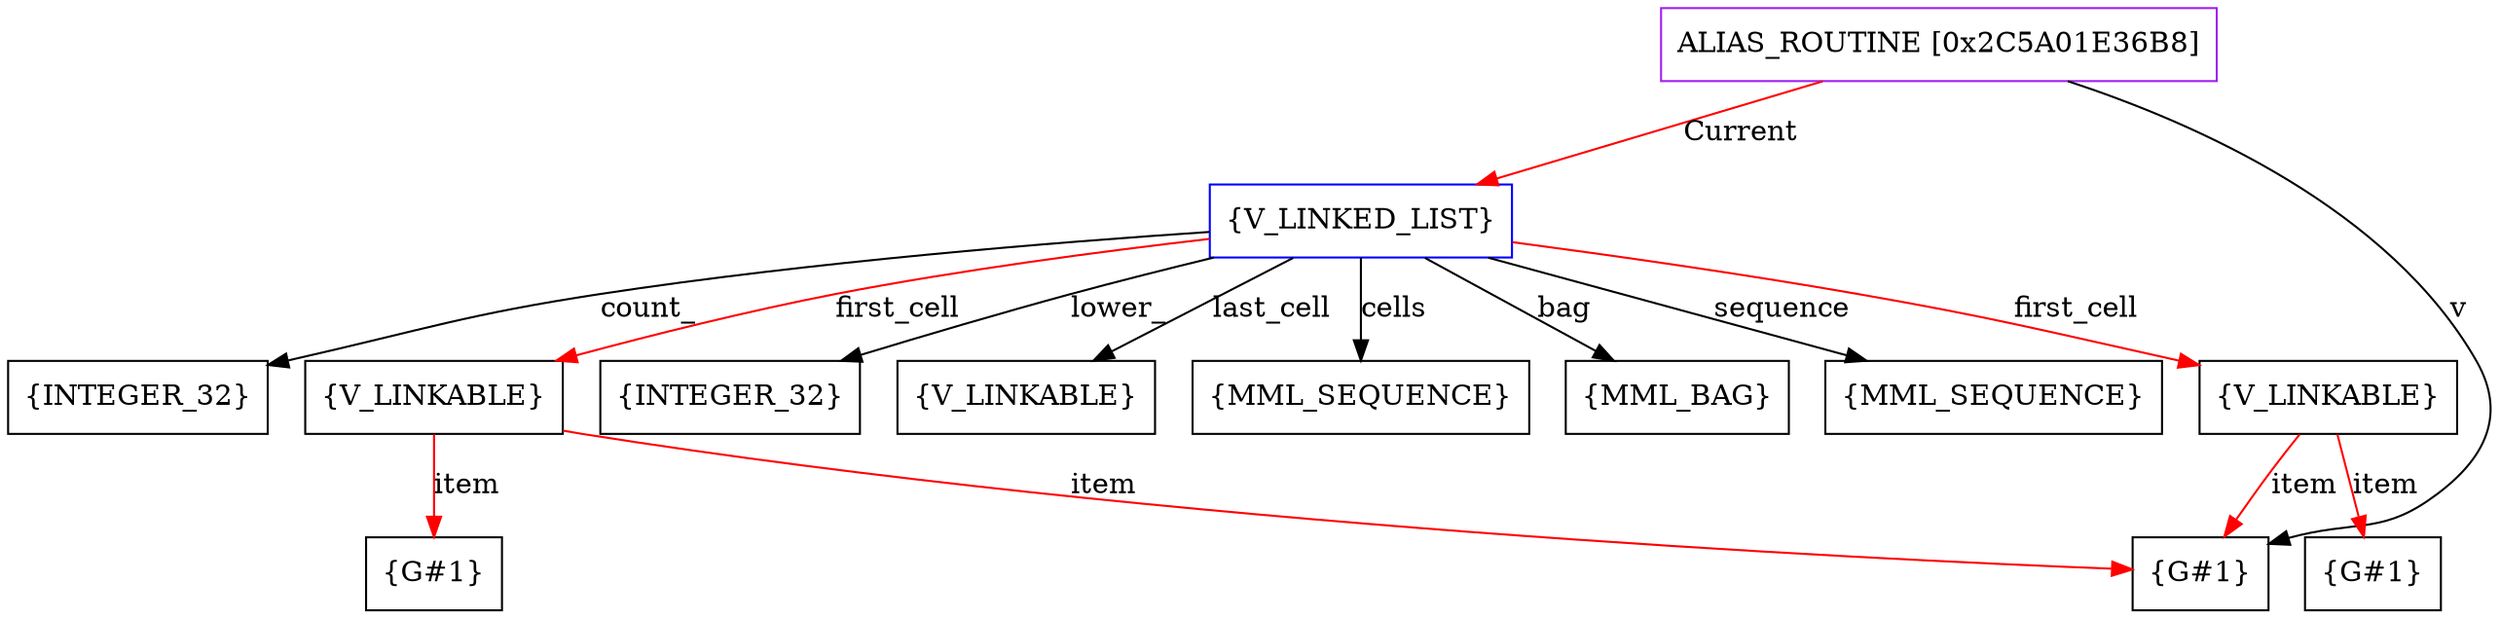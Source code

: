 digraph g {
	node [shape=box]
	b1[color=purple label=<ALIAS_ROUTINE [0x2C5A01E36B8]>]
	b2[color=blue label=<{V_LINKED_LIST}>]
	b3[label=<{INTEGER_32}>]
	b4[label=<{MML_BAG}>]
	b5[label=<{MML_SEQUENCE}>]
	b6[label=<{INTEGER_32}>]
	b7[label=<{V_LINKABLE}>]
	b8[label=<{G#1}>]
	b9[label=<{G#1}>]
	b10[label=<{V_LINKABLE}>]
	b11[label=<{G#1}>]
	b12[label=<{V_LINKABLE}>]
	b13[label=<{MML_SEQUENCE}>]
	b1->b2[color=red label=<Current>]
	b2->b3[label=<lower_>]
	b2->b4[label=<bag>]
	b2->b5[label=<sequence>]
	b2->b6[label=<count_>]
	b2->b7[color=red label=<first_cell>]
	b7->b8[color=red label=<item>]
	b7->b9[color=red label=<item>]
	b2->b10[color=red label=<first_cell>]
	b10->b11[color=red label=<item>]
	b10->b9[color=red label=<item>]
	b2->b12[label=<last_cell>]
	b2->b13[label=<cells>]
	b1->b9[label=<v>]
}
